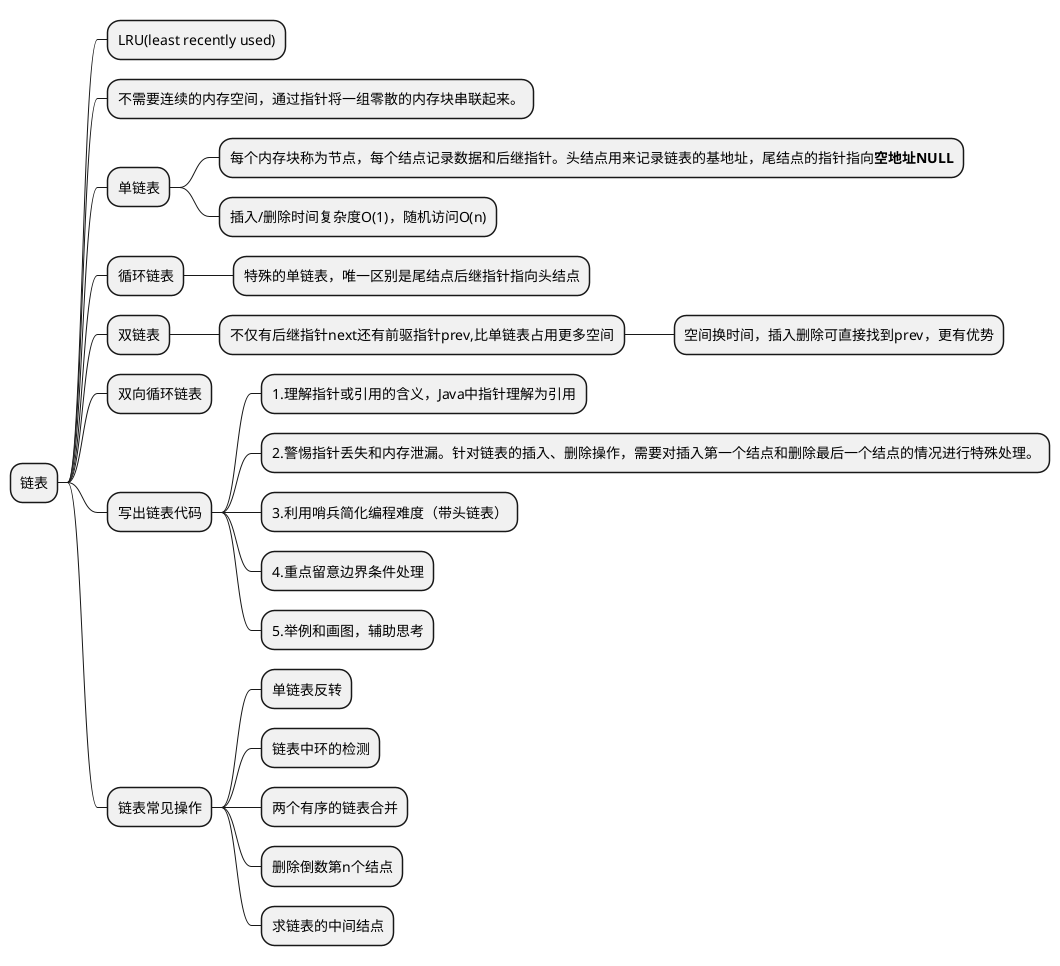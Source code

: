 @startmindmap
* 链表
** LRU(least recently used)
** 不需要连续的内存空间，通过指针将一组零散的内存块串联起来。
** 单链表
*** 每个内存块称为节点，每个结点记录数据和后继指针。头结点用来记录链表的基地址，尾结点的指针指向**空地址NULL**
*** 插入/删除时间复杂度O(1)，随机访问O(n)
** 循环链表
*** 特殊的单链表，唯一区别是尾结点后继指针指向头结点
** 双链表
*** 不仅有后继指针next还有前驱指针prev,比单链表占用更多空间
**** 空间换时间，插入删除可直接找到prev，更有优势
** 双向循环链表
** 写出链表代码
*** 1.理解指针或引用的含义，Java中指针理解为引用
*** 2.警惕指针丢失和内存泄漏。针对链表的插入、删除操作，需要对插入第一个结点和删除最后一个结点的情况进行特殊处理。
*** 3.利用哨兵简化编程难度（带头链表）
*** 4.重点留意边界条件处理
*** 5.举例和画图，辅助思考
** 链表常见操作
*** 单链表反转
*** 链表中环的检测
*** 两个有序的链表合并
*** 删除倒数第n个结点
*** 求链表的中间结点
@endmindmap